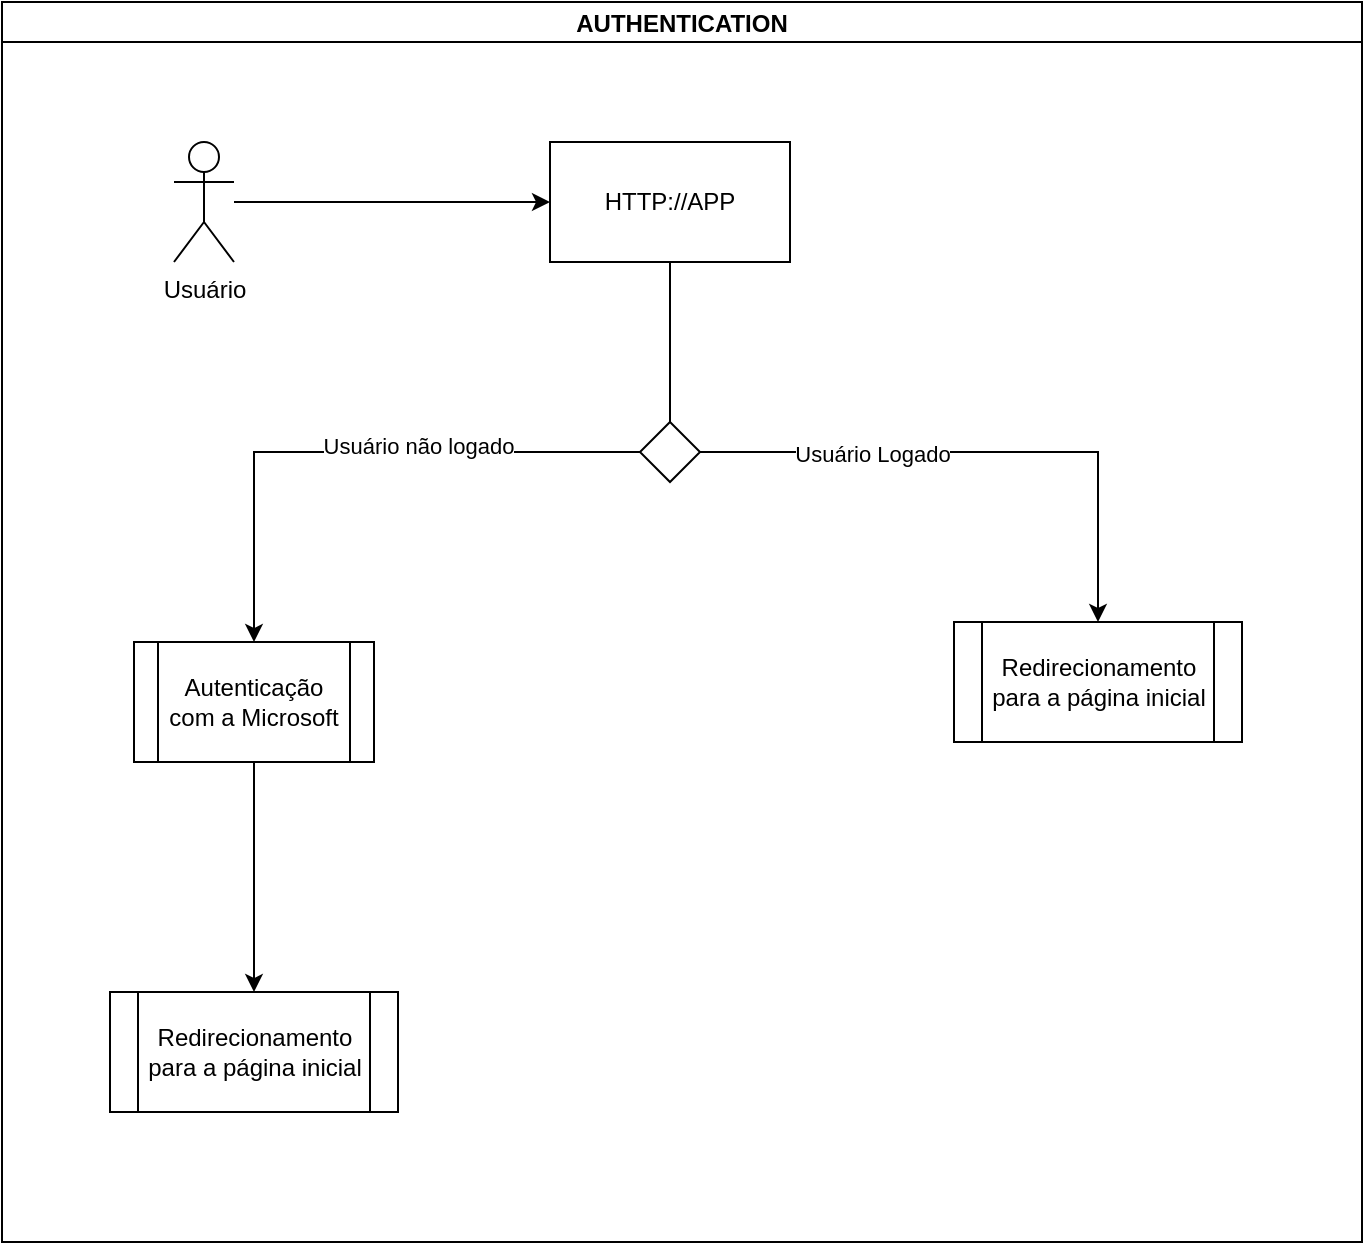 <mxfile version="21.6.5" type="device">
  <diagram name="Página-1" id="yJ6WDDQ8qH0IbtRZHyPi">
    <mxGraphModel dx="1050" dy="621" grid="1" gridSize="10" guides="1" tooltips="1" connect="1" arrows="1" fold="1" page="1" pageScale="1" pageWidth="827" pageHeight="1169" math="0" shadow="0">
      <root>
        <mxCell id="0" />
        <mxCell id="1" parent="0" />
        <mxCell id="ik4w4f4R3jZXHW3xL0bT-1" value="AUTHENTICATION" style="swimlane;startSize=20;horizontal=1;containerType=tree;newEdgeStyle={&quot;edgeStyle&quot;:&quot;elbowEdgeStyle&quot;,&quot;startArrow&quot;:&quot;none&quot;,&quot;endArrow&quot;:&quot;none&quot;};" vertex="1" parent="1">
          <mxGeometry x="74" y="60" width="680" height="620" as="geometry" />
        </mxCell>
        <mxCell id="ik4w4f4R3jZXHW3xL0bT-16" style="edgeStyle=elbowEdgeStyle;rounded=0;orthogonalLoop=1;jettySize=auto;html=1;startArrow=none;endArrow=none;entryX=0.5;entryY=0;entryDx=0;entryDy=0;" edge="1" parent="ik4w4f4R3jZXHW3xL0bT-1" source="ik4w4f4R3jZXHW3xL0bT-4" target="ik4w4f4R3jZXHW3xL0bT-15">
          <mxGeometry relative="1" as="geometry" />
        </mxCell>
        <UserObject label="HTTP://APP" treeRoot="1" id="ik4w4f4R3jZXHW3xL0bT-4">
          <mxCell style="whiteSpace=wrap;html=1;align=center;treeFolding=1;treeMoving=1;newEdgeStyle={&quot;edgeStyle&quot;:&quot;elbowEdgeStyle&quot;,&quot;startArrow&quot;:&quot;none&quot;,&quot;endArrow&quot;:&quot;none&quot;};" vertex="1" parent="ik4w4f4R3jZXHW3xL0bT-1">
            <mxGeometry x="274" y="70" width="120" height="60" as="geometry" />
          </mxCell>
        </UserObject>
        <mxCell id="ik4w4f4R3jZXHW3xL0bT-21" style="edgeStyle=orthogonalEdgeStyle;rounded=0;orthogonalLoop=1;jettySize=auto;html=1;entryX=0.5;entryY=0;entryDx=0;entryDy=0;" edge="1" parent="ik4w4f4R3jZXHW3xL0bT-1" source="ik4w4f4R3jZXHW3xL0bT-15" target="ik4w4f4R3jZXHW3xL0bT-20">
          <mxGeometry relative="1" as="geometry" />
        </mxCell>
        <mxCell id="ik4w4f4R3jZXHW3xL0bT-22" value="Usuário não logado" style="edgeLabel;html=1;align=center;verticalAlign=middle;resizable=0;points=[];" vertex="1" connectable="0" parent="ik4w4f4R3jZXHW3xL0bT-21">
          <mxGeometry x="-0.228" y="-3" relative="1" as="geometry">
            <mxPoint as="offset" />
          </mxGeometry>
        </mxCell>
        <mxCell id="ik4w4f4R3jZXHW3xL0bT-23" style="edgeStyle=orthogonalEdgeStyle;rounded=0;orthogonalLoop=1;jettySize=auto;html=1;entryX=0.5;entryY=0;entryDx=0;entryDy=0;" edge="1" parent="ik4w4f4R3jZXHW3xL0bT-1" source="ik4w4f4R3jZXHW3xL0bT-15" target="ik4w4f4R3jZXHW3xL0bT-31">
          <mxGeometry relative="1" as="geometry">
            <mxPoint x="536" y="225" as="targetPoint" />
          </mxGeometry>
        </mxCell>
        <mxCell id="ik4w4f4R3jZXHW3xL0bT-32" value="Usuário Logado" style="edgeLabel;html=1;align=center;verticalAlign=middle;resizable=0;points=[];" vertex="1" connectable="0" parent="ik4w4f4R3jZXHW3xL0bT-23">
          <mxGeometry x="-0.394" y="-1" relative="1" as="geometry">
            <mxPoint as="offset" />
          </mxGeometry>
        </mxCell>
        <mxCell id="ik4w4f4R3jZXHW3xL0bT-15" value="" style="rhombus;whiteSpace=wrap;html=1;" vertex="1" parent="ik4w4f4R3jZXHW3xL0bT-1">
          <mxGeometry x="319" y="210" width="30" height="30" as="geometry" />
        </mxCell>
        <mxCell id="ik4w4f4R3jZXHW3xL0bT-34" style="edgeStyle=orthogonalEdgeStyle;rounded=0;orthogonalLoop=1;jettySize=auto;html=1;entryX=0.5;entryY=0;entryDx=0;entryDy=0;" edge="1" parent="ik4w4f4R3jZXHW3xL0bT-1" source="ik4w4f4R3jZXHW3xL0bT-20" target="ik4w4f4R3jZXHW3xL0bT-33">
          <mxGeometry relative="1" as="geometry" />
        </mxCell>
        <mxCell id="ik4w4f4R3jZXHW3xL0bT-20" value="Autenticação com a Microsoft" style="shape=process;whiteSpace=wrap;html=1;backgroundOutline=1;" vertex="1" parent="ik4w4f4R3jZXHW3xL0bT-1">
          <mxGeometry x="66" y="320" width="120" height="60" as="geometry" />
        </mxCell>
        <mxCell id="ik4w4f4R3jZXHW3xL0bT-30" style="edgeStyle=orthogonalEdgeStyle;rounded=0;orthogonalLoop=1;jettySize=auto;html=1;entryX=0;entryY=0.5;entryDx=0;entryDy=0;" edge="1" parent="ik4w4f4R3jZXHW3xL0bT-1" source="ik4w4f4R3jZXHW3xL0bT-24" target="ik4w4f4R3jZXHW3xL0bT-4">
          <mxGeometry relative="1" as="geometry" />
        </mxCell>
        <mxCell id="ik4w4f4R3jZXHW3xL0bT-24" value="Usuário" style="shape=umlActor;verticalLabelPosition=bottom;verticalAlign=top;html=1;outlineConnect=0;" vertex="1" parent="ik4w4f4R3jZXHW3xL0bT-1">
          <mxGeometry x="86" y="70" width="30" height="60" as="geometry" />
        </mxCell>
        <mxCell id="ik4w4f4R3jZXHW3xL0bT-31" value="Redirecionamento para a página inicial" style="shape=process;whiteSpace=wrap;html=1;backgroundOutline=1;" vertex="1" parent="ik4w4f4R3jZXHW3xL0bT-1">
          <mxGeometry x="476" y="310" width="144" height="60" as="geometry" />
        </mxCell>
        <mxCell id="ik4w4f4R3jZXHW3xL0bT-33" value="Redirecionamento para a página inicial" style="shape=process;whiteSpace=wrap;html=1;backgroundOutline=1;" vertex="1" parent="ik4w4f4R3jZXHW3xL0bT-1">
          <mxGeometry x="54" y="495" width="144" height="60" as="geometry" />
        </mxCell>
      </root>
    </mxGraphModel>
  </diagram>
</mxfile>
